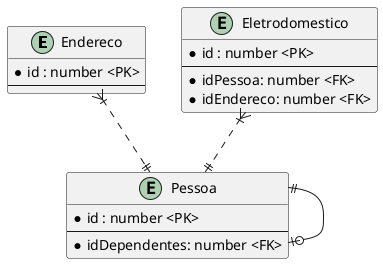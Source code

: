 @startuml

entity "Endereco" as endereco {
    *id : number <PK>
    --
}
entity "Eletrodomestico" as eletro {
     *id : number <PK>
     --
     * idPessoa: number <FK>
     * idEndereco: number <FK>
}

entity "Pessoa" as pessoa {
     * id : number <PK>
     --
     * idDependentes: number <FK>
}


pessoa ||--o| pessoa
endereco }|..|| pessoa
eletro }|..|| pessoa

@enduml
